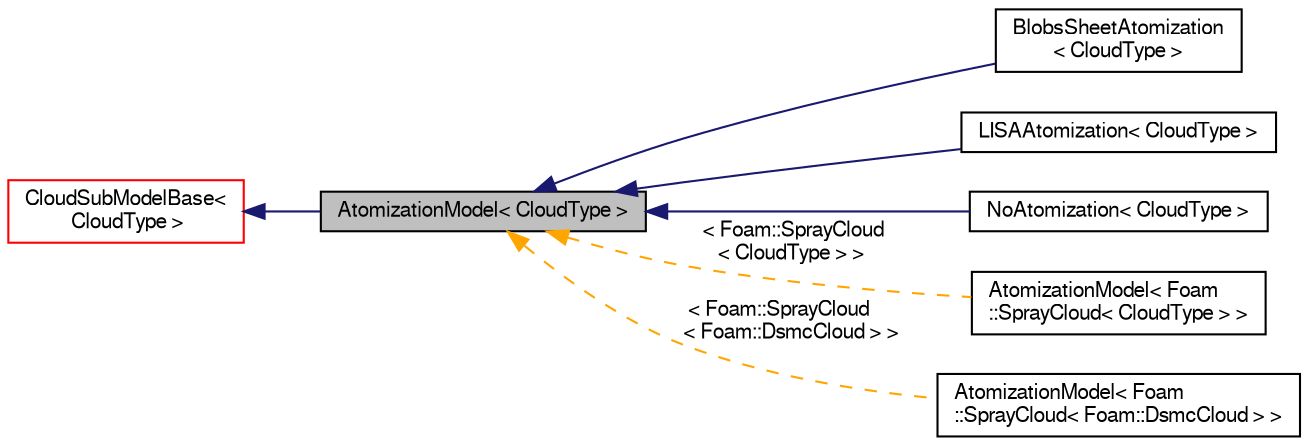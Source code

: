 digraph "AtomizationModel&lt; CloudType &gt;"
{
  bgcolor="transparent";
  edge [fontname="FreeSans",fontsize="10",labelfontname="FreeSans",labelfontsize="10"];
  node [fontname="FreeSans",fontsize="10",shape=record];
  rankdir="LR";
  Node0 [label="AtomizationModel\< CloudType \>",height=0.2,width=0.4,color="black", fillcolor="grey75", style="filled", fontcolor="black"];
  Node1 -> Node0 [dir="back",color="midnightblue",fontsize="10",style="solid",fontname="FreeSans"];
  Node1 [label="CloudSubModelBase\<\l CloudType \>",height=0.2,width=0.4,color="red",URL="$a24006.html",tooltip="Base class for cloud sub-models. "];
  Node0 -> Node3 [dir="back",color="midnightblue",fontsize="10",style="solid",fontname="FreeSans"];
  Node3 [label="BlobsSheetAtomization\l\< CloudType \>",height=0.2,width=0.4,color="black",URL="$a24546.html",tooltip="Primary Breakup Model for pressure swirl atomizers. "];
  Node0 -> Node4 [dir="back",color="midnightblue",fontsize="10",style="solid",fontname="FreeSans"];
  Node4 [label="LISAAtomization\< CloudType \>",height=0.2,width=0.4,color="black",URL="$a24550.html",tooltip="Primary Breakup Model for pressure swirl atomizers. "];
  Node0 -> Node5 [dir="back",color="midnightblue",fontsize="10",style="solid",fontname="FreeSans"];
  Node5 [label="NoAtomization\< CloudType \>",height=0.2,width=0.4,color="black",URL="$a24554.html",tooltip="Dummy phase change model for &#39;none&#39;. "];
  Node0 -> Node6 [dir="back",color="orange",fontsize="10",style="dashed",label=" \< Foam::SprayCloud\l\< CloudType \> \>" ,fontname="FreeSans"];
  Node6 [label="AtomizationModel\< Foam\l::SprayCloud\< CloudType \> \>",height=0.2,width=0.4,color="black",URL="$a24522.html"];
  Node0 -> Node7 [dir="back",color="orange",fontsize="10",style="dashed",label=" \< Foam::SprayCloud\l\< Foam::DsmcCloud \> \>" ,fontname="FreeSans"];
  Node7 [label="AtomizationModel\< Foam\l::SprayCloud\< Foam::DsmcCloud \> \>",height=0.2,width=0.4,color="black",URL="$a24522.html"];
}
